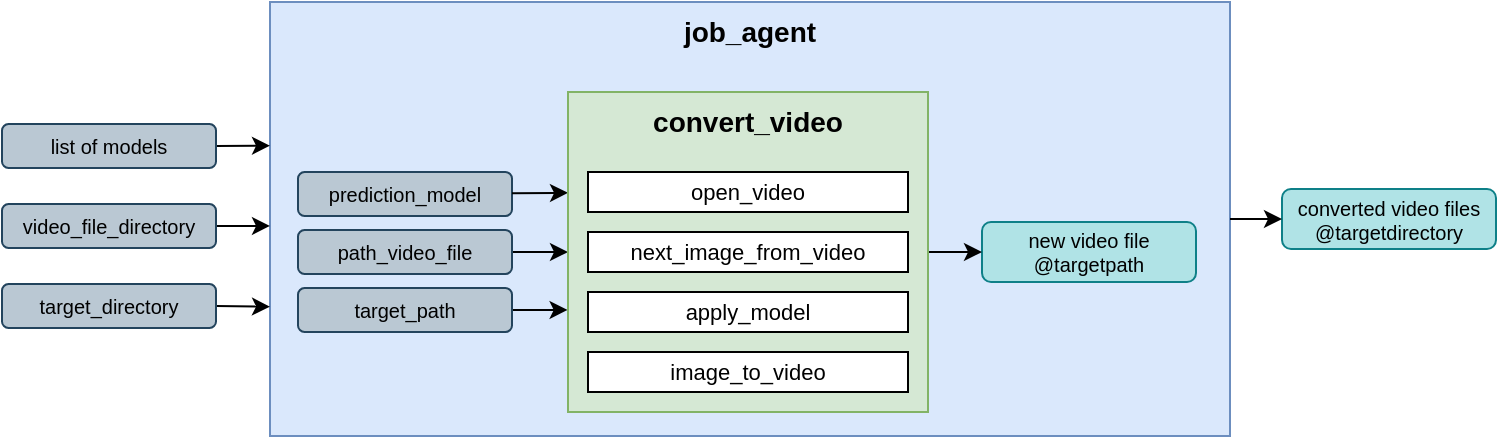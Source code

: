 <mxfile>
    <diagram id="EUeDXW0COQLdWjSjK4Cq" name="Page-1">
        <mxGraphModel dx="1349" dy="731" grid="1" gridSize="10" guides="1" tooltips="1" connect="1" arrows="1" fold="1" page="1" pageScale="1" pageWidth="1169" pageHeight="827" math="0" shadow="0">
            <root>
                <mxCell id="0"/>
                <mxCell id="1" parent="0"/>
                <mxCell id="8" value="&lt;div style=&quot;&quot;&gt;&lt;span style=&quot;background-color: transparent;&quot;&gt;&lt;b&gt;&lt;font style=&quot;font-size: 14px;&quot;&gt;job_agent&lt;/font&gt;&lt;/b&gt;&lt;/span&gt;&lt;/div&gt;" style="rounded=0;whiteSpace=wrap;html=1;align=center;verticalAlign=top;fillColor=#dae8fc;strokeColor=#6c8ebf;" parent="1" vertex="1">
                    <mxGeometry x="204" y="143" width="480" height="217" as="geometry"/>
                </mxCell>
                <mxCell id="14" value="new video file&lt;div&gt;@targetpath&lt;/div&gt;" style="rounded=1;whiteSpace=wrap;html=1;fontSize=10;fillColor=#b0e3e6;strokeColor=#0e8088;" parent="1" vertex="1">
                    <mxGeometry x="560" y="253" width="107" height="30" as="geometry"/>
                </mxCell>
                <mxCell id="20" value="converted video files&lt;br&gt;@targetdirectory" style="rounded=1;whiteSpace=wrap;html=1;fontSize=10;fillColor=#b0e3e6;strokeColor=#0e8088;" parent="1" vertex="1">
                    <mxGeometry x="710" y="236.5" width="107" height="30" as="geometry"/>
                </mxCell>
                <mxCell id="42" style="edgeStyle=none;html=1;entryX=0;entryY=0.5;entryDx=0;entryDy=0;orthogonal=1;" parent="1" source="7" target="14" edge="1">
                    <mxGeometry relative="1" as="geometry"/>
                </mxCell>
                <mxCell id="40" style="edgeStyle=none;html=1;entryX=0;entryY=0.5;entryDx=0;entryDy=0;exitX=1;exitY=0.5;exitDx=0;exitDy=0;" parent="1" source="11" target="7" edge="1">
                    <mxGeometry relative="1" as="geometry">
                        <mxPoint x="325" y="265.727" as="sourcePoint"/>
                        <mxPoint x="352.82" y="270.27" as="targetPoint"/>
                    </mxGeometry>
                </mxCell>
                <mxCell id="41" style="edgeStyle=none;html=1;orthogonal=1;exitX=1;exitY=0.5;exitDx=0;exitDy=0;entryX=-0.001;entryY=0.681;entryDx=0;entryDy=0;entryPerimeter=0;" parent="1" source="12" target="7" edge="1">
                    <mxGeometry relative="1" as="geometry">
                        <mxPoint x="327" y="296.9" as="sourcePoint"/>
                        <mxPoint x="352" y="297" as="targetPoint"/>
                    </mxGeometry>
                </mxCell>
                <mxCell id="43" style="edgeStyle=none;html=1;entryX=0;entryY=0.5;entryDx=0;entryDy=0;orthogonal=0;" parent="1" source="8" target="20" edge="1">
                    <mxGeometry relative="1" as="geometry"/>
                </mxCell>
                <mxCell id="45" style="edgeStyle=none;html=1;exitX=1;exitY=0.5;exitDx=0;exitDy=0;entryX=0;entryY=0.331;entryDx=0;entryDy=0;entryPerimeter=0;orthogonal=1;" parent="1" source="17" target="8" edge="1">
                    <mxGeometry relative="1" as="geometry">
                        <mxPoint x="190" y="215" as="targetPoint"/>
                    </mxGeometry>
                </mxCell>
                <mxCell id="46" style="edgeStyle=none;html=1;entryX=0;entryY=0.516;entryDx=0;entryDy=0;entryPerimeter=0;exitX=1;exitY=0.5;exitDx=0;exitDy=0;" parent="1" source="18" target="8" edge="1">
                    <mxGeometry relative="1" as="geometry">
                        <mxPoint x="177" y="254.83" as="sourcePoint"/>
                        <mxPoint x="210" y="254.83" as="targetPoint"/>
                    </mxGeometry>
                </mxCell>
                <mxCell id="47" style="edgeStyle=none;html=1;exitX=1;exitY=0.5;exitDx=0;exitDy=0;orthogonal=1;entryX=0;entryY=0.702;entryDx=0;entryDy=0;entryPerimeter=0;" parent="1" source="19" target="8" edge="1">
                    <mxGeometry relative="1" as="geometry">
                        <mxPoint x="181" y="295" as="sourcePoint"/>
                        <mxPoint x="190" y="295" as="targetPoint"/>
                    </mxGeometry>
                </mxCell>
                <mxCell id="48" value="" style="group;fillColor=#d5e8d4;strokeColor=#82b366;container=0;" parent="1" vertex="1" connectable="0">
                    <mxGeometry x="353" y="188" width="180" height="160" as="geometry"/>
                </mxCell>
                <mxCell id="49" value="" style="group" parent="1" vertex="1" connectable="0">
                    <mxGeometry x="218" y="228" width="107" height="80" as="geometry"/>
                </mxCell>
                <mxCell id="10" value="prediction_model" style="rounded=1;whiteSpace=wrap;html=1;fontSize=10;fillColor=#bac8d3;strokeColor=#23445d;" parent="49" vertex="1">
                    <mxGeometry width="107" height="22" as="geometry"/>
                </mxCell>
                <mxCell id="11" value="path_video_file" style="rounded=1;whiteSpace=wrap;html=1;fontSize=10;fillColor=#bac8d3;strokeColor=#23445d;" parent="49" vertex="1">
                    <mxGeometry y="29" width="107" height="22" as="geometry"/>
                </mxCell>
                <mxCell id="12" value="target_path" style="rounded=1;whiteSpace=wrap;html=1;fontSize=10;fillColor=#bac8d3;strokeColor=#23445d;" parent="49" vertex="1">
                    <mxGeometry y="58" width="107" height="22" as="geometry"/>
                </mxCell>
                <mxCell id="51" style="edgeStyle=none;html=1;entryX=0;entryY=0.315;entryDx=0;entryDy=0;entryPerimeter=0;" parent="1" source="10" target="7" edge="1">
                    <mxGeometry relative="1" as="geometry"/>
                </mxCell>
                <mxCell id="7" value="&lt;div style=&quot;&quot;&gt;&lt;span style=&quot;background-color: transparent;&quot;&gt;&lt;font style=&quot;font-size: 14px;&quot;&gt;&lt;b&gt;convert_video&lt;/b&gt;&lt;/font&gt;&lt;/span&gt;&lt;/div&gt;" style="rounded=0;whiteSpace=wrap;html=1;align=center;verticalAlign=top;container=0;fillColor=#d5e8d4;strokeColor=#82b366;" parent="1" vertex="1">
                    <mxGeometry x="353" y="188" width="180" height="160" as="geometry"/>
                </mxCell>
                <mxCell id="2" value="open_video" style="rounded=0;whiteSpace=wrap;html=1;fontSize=11;container=0;" parent="1" vertex="1">
                    <mxGeometry x="363" y="228" width="160" height="20" as="geometry"/>
                </mxCell>
                <mxCell id="3" value="next_image&lt;span style=&quot;background-color: transparent;&quot;&gt;_from_video&lt;/span&gt;" style="rounded=0;whiteSpace=wrap;html=1;fontSize=11;container=0;" parent="1" vertex="1">
                    <mxGeometry x="363" y="258" width="160" height="20" as="geometry"/>
                </mxCell>
                <mxCell id="5" value="apply_model" style="rounded=0;whiteSpace=wrap;html=1;fontSize=11;container=0;" parent="1" vertex="1">
                    <mxGeometry x="363" y="288" width="160" height="20" as="geometry"/>
                </mxCell>
                <mxCell id="6" value="image_to_video" style="rounded=0;whiteSpace=wrap;html=1;fontSize=11;container=0;" parent="1" vertex="1">
                    <mxGeometry x="363" y="318" width="160" height="20" as="geometry"/>
                </mxCell>
                <mxCell id="17" value="list of models" style="rounded=1;whiteSpace=wrap;html=1;fontSize=10;fillColor=#bac8d3;strokeColor=#23445d;container=0;" parent="1" vertex="1">
                    <mxGeometry x="70" y="204" width="107" height="22" as="geometry"/>
                </mxCell>
                <mxCell id="18" value="video_file_directory" style="rounded=1;whiteSpace=wrap;html=1;fontSize=10;fillColor=#bac8d3;strokeColor=#23445d;container=0;" parent="1" vertex="1">
                    <mxGeometry x="70" y="244" width="107" height="22" as="geometry"/>
                </mxCell>
                <mxCell id="19" value="target_directory" style="rounded=1;whiteSpace=wrap;html=1;fontSize=10;fillColor=#bac8d3;strokeColor=#23445d;container=0;" parent="1" vertex="1">
                    <mxGeometry x="70" y="284" width="107" height="22" as="geometry"/>
                </mxCell>
            </root>
        </mxGraphModel>
    </diagram>
</mxfile>